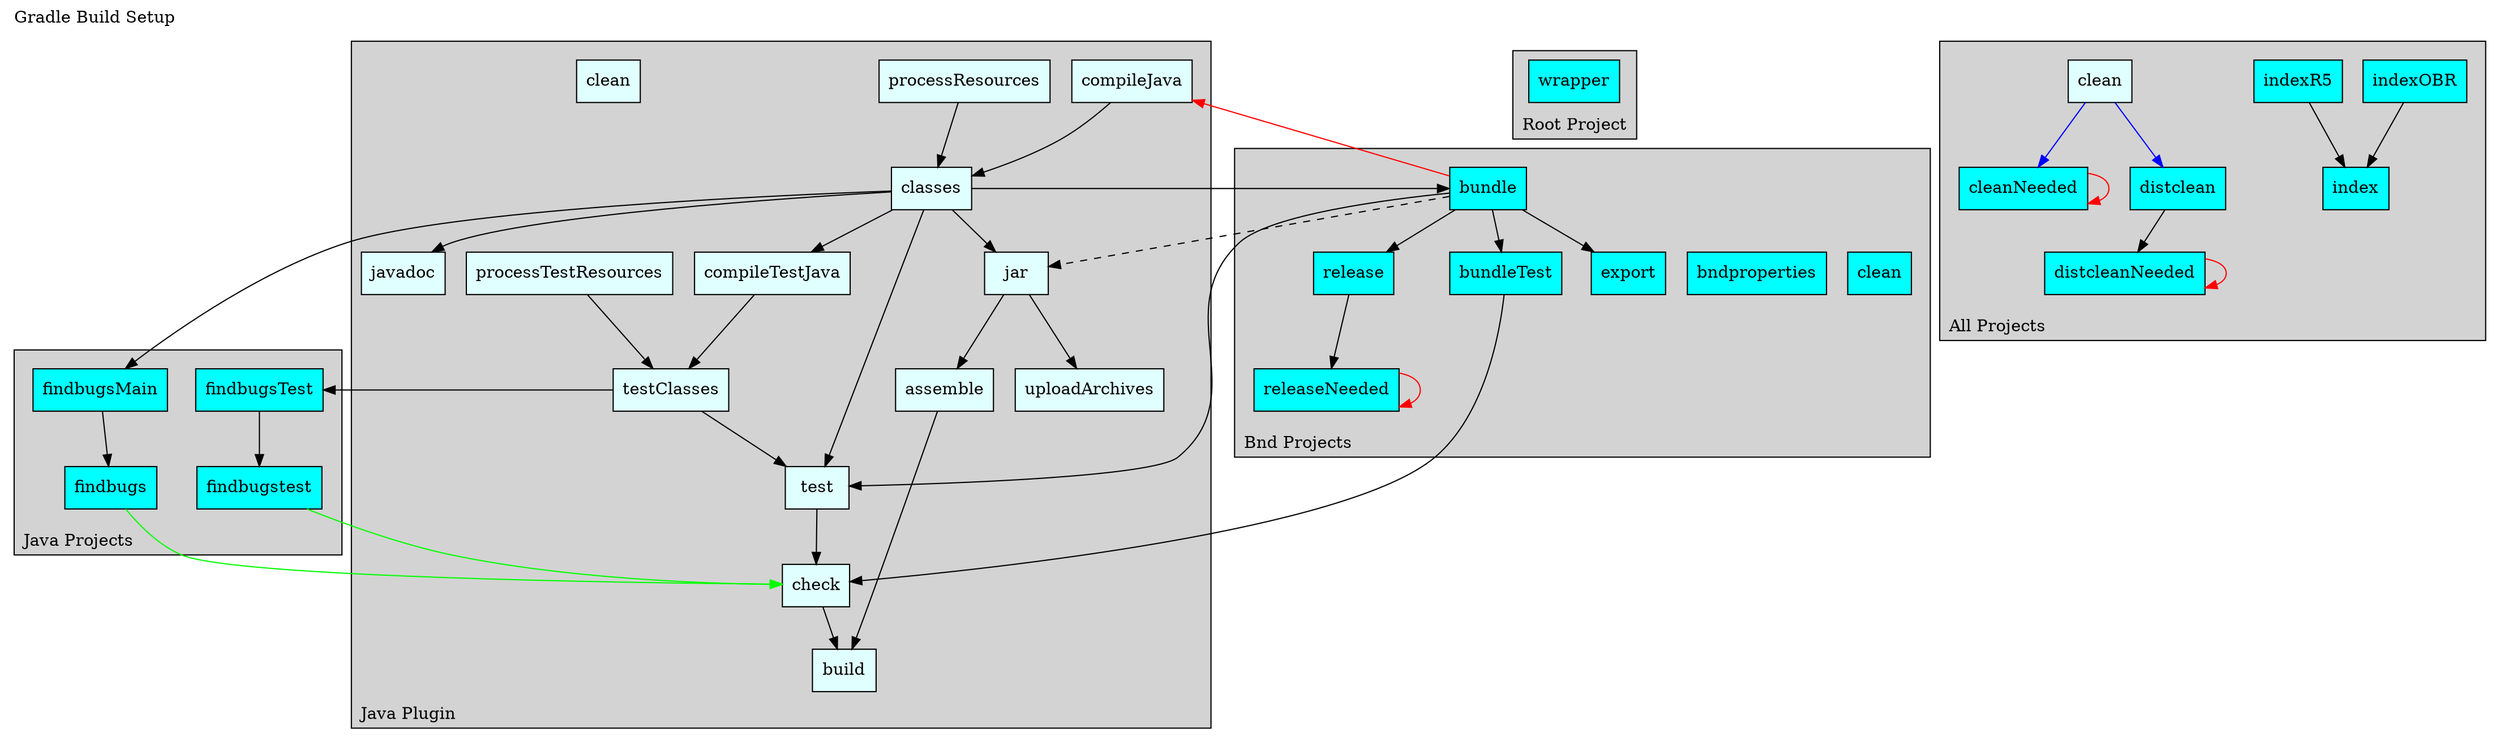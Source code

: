 /*
 * WARNING
 *
 * This file is maintained automatically by Bndtools.
 * You should not edit it.
 *
 * See the BUILDING-GRADLE.md document in the root project for more details.
 */


digraph GradleSetup {
  label="Gradle Build Setup"
  labelloc=t
  labeljust=l

  subgraph cluster1 {
    label="Java Plugin";
    labelloc=b
    labeljust=l
    style=filled;
    fillcolor=lightgrey;
    color=black;

    subgraph cluster11 {
      label="";
      style=invis;
      compileJava          [shape=box, style=filled, fillcolor=lightcyan, label="compileJava"         ]
      processResources     [shape=box, style=filled, fillcolor=lightcyan, label="processResources"    ]
      classes              [shape=box, style=filled, fillcolor=lightcyan, label="classes"             ]
      jar                  [shape=box, style=filled, fillcolor=lightcyan, label="jar"                 ]
    }

    subgraph cluster12 {
      label="";
      style=invis;
      compileTestJava      [shape=box, style=filled, fillcolor=lightcyan, label="compileTestJava"     ]
      processTestResources [shape=box, style=filled, fillcolor=lightcyan, label="processTestResources"]
      testClasses          [shape=box, style=filled, fillcolor=lightcyan, label="testClasses"         ]
      test                 [shape=box, style=filled, fillcolor=lightcyan, label="test"                ]
      check                [shape=box, style=filled, fillcolor=lightcyan, label="check"               ]
    }

    subgraph cluster13 {
      label="";
      style=invis;
      uploadArchives       [shape=box, style=filled, fillcolor=lightcyan, label="uploadArchives"      ]
      assemble             [shape=box, style=filled, fillcolor=lightcyan, label="assemble"            ]
    }

    build                  [shape=box, style=filled, fillcolor=lightcyan, label="build"               ]
    javadoc                [shape=box, style=filled, fillcolor=lightcyan, label="javadoc"             ]
    cleanJava              [shape=box, style=filled, fillcolor=lightcyan, label="clean"               ]

    compileJava            -> classes
    processResources       -> classes
    classes                -> javadoc
    classes                -> test
    classes                -> compileTestJava
    classes                -> jar
    compileTestJava        -> testClasses
    processTestResources   -> testClasses
    jar                    -> uploadArchives
    jar                    -> assemble
    testClasses            -> test
    assemble               -> build
    test                   -> check
    check                  -> build
  }


  subgraph cluster2 {
    label="Bnd Projects";
    labelloc=b
    labeljust=l
    style=filled;
    fillcolor=lightgrey;
    color=black;

    subgraph cluster21 {
      label="";
      style=invis;
      bundle               [shape=box, style=filled, fillcolor=cyan     , label="bundle"              ]
      bundleTest           [shape=box, style=filled, fillcolor=cyan     , label="bundleTest"          ]
    }

    subgraph cluster22 {
      label="";
      style=invis;
      release              [shape=box, style=filled, fillcolor=cyan     , label="release"             ]
      releaseNeeded        [shape=box, style=filled, fillcolor=cyan     , label="releaseNeeded"       ]
    }

    subgraph cluster23 {
      label="";
      style=invis;
      cleanBnd             [shape=box, style=filled, fillcolor=cyan     , label="clean"               ]
      bndproperties        [shape=box, style=filled, fillcolor=cyan     , label="bndproperties"       ]
      export               [shape=box, style=filled, fillcolor=cyan     , label="export"              ]
    }

    classes                -> bundle
    bundle                 -> compileJava        [color=red   ]
    bundle                 -> jar                [style=dashed]
    bundle                 -> bundleTest
    bundle                 -> test
    bundle                 -> release
    bundle                 -> export
    bundleTest             -> check
    release                -> releaseNeeded
    releaseNeeded          -> releaseNeeded      [color=red   ]
  }


  subgraph cluster3 {
    label="Root Project";
    labelloc=b
    labeljust=l
    style=filled;
    fillcolor=lightgrey;
    color=black;

    wrapper                [shape=box, style=filled, fillcolor=cyan     , label="wrapper"             ]
  }


  subgraph cluster4 {
    label="Java Projects";
    labelloc=b
    labeljust=l
    style=filled;
    fillcolor=lightgrey;
    color=black;

    subgraph cluster41 {
      label="";
      style=invis;
      findbugstest         [shape=box, style=filled, fillcolor=cyan     , label="findbugstest"        ]
      findbugsTest         [shape=box, style=filled, fillcolor=cyan     , label="findbugsTest"        ]
    }

    subgraph cluster42 {
      label="";
      style=invis;
      findbugs             [shape=box, style=filled, fillcolor=cyan     , label="findbugs"            ]
      findbugsMain         [shape=box, style=filled, fillcolor=cyan     , label="findbugsMain"        ]
    }

    classes                -> findbugsMain
    testClasses            -> findbugsTest
    findbugsMain           -> findbugs
    findbugsTest           -> findbugstest
    findbugs               -> check              [color=green ]
    findbugstest           -> check              [color=green ]
  }


  subgraph cluster5 {
    label="All Projects";
    labelloc=b
    labeljust=l
    style=filled;
    fillcolor=lightgrey;
    color=black;

    subgraph cluster21 {
      label="";
      style=invis;
      indexOBR             [shape=box, style=filled, fillcolor=cyan     , label="indexOBR"            ]
      indexR5              [shape=box, style=filled, fillcolor=cyan     , label="indexR5"             ]
      index                [shape=box, style=filled, fillcolor=cyan     , label="index"               ]
    }

    subgraph cluster22 {
      label="";
      style=invis;
      clean                [shape=box, style=filled, fillcolor=lightcyan, label="clean"               ]
      cleanNeeded          [shape=box, style=filled, fillcolor=cyan     , label="cleanNeeded"         ]
      distclean            [shape=box, style=filled, fillcolor=cyan     , label="distclean"           ]
      distcleanNeeded      [shape=box, style=filled, fillcolor=cyan     , label="distcleanNeeded"     ]
    }

    indexOBR               -> index
    indexR5                -> index

    clean                  -> cleanNeeded        [color=blue  ]
    cleanNeeded            -> cleanNeeded        [color=red   ]
    clean                  -> distclean          [color=blue  ]
    distclean              -> distcleanNeeded
    distcleanNeeded        -> distcleanNeeded    [color=red   ]
  }
}
